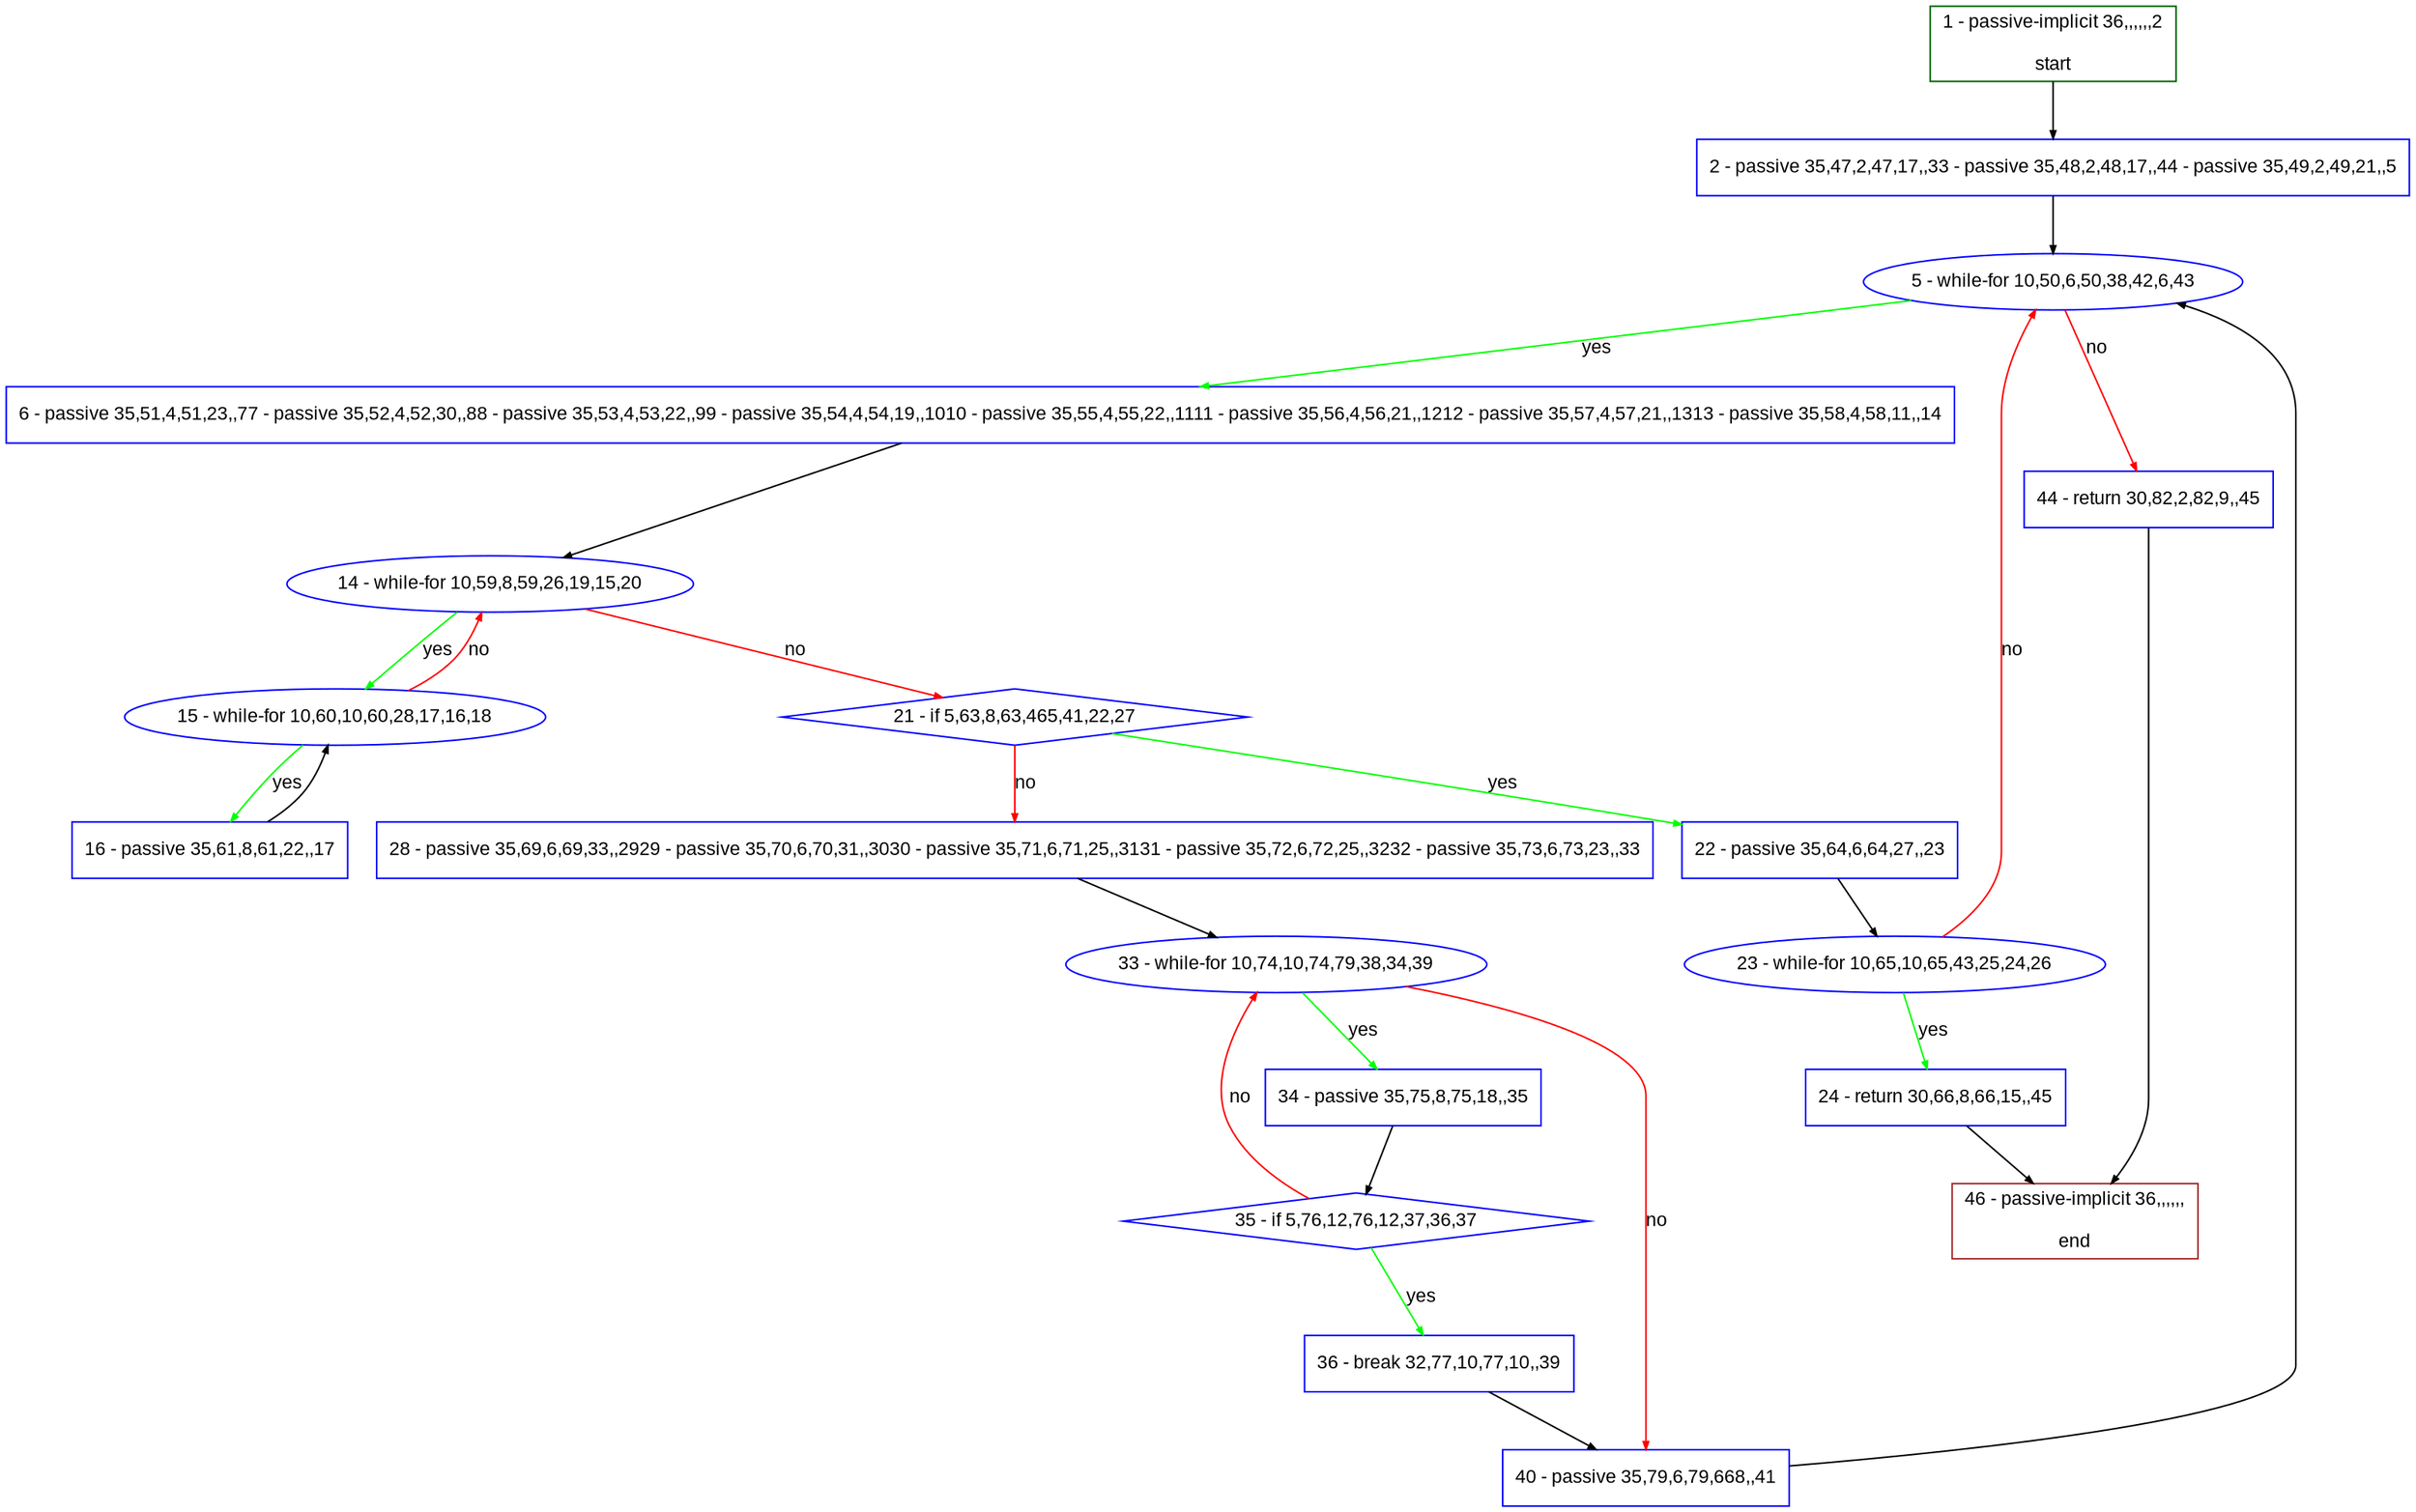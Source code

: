 digraph "" {
  graph [pack="true", label="", fontsize="12", packmode="clust", fontname="Arial", fillcolor="#FFFFCC", bgcolor="white", style="rounded,filled", compound="true"];
  node [node_initialized="no", label="", color="grey", fontsize="12", fillcolor="white", fontname="Arial", style="filled", shape="rectangle", compound="true", fixedsize="false"];
  edge [fontcolor="black", arrowhead="normal", arrowtail="none", arrowsize="0.5", ltail="", label="", color="black", fontsize="12", lhead="", fontname="Arial", dir="forward", compound="true"];
  __N1 [label="2 - passive 35,47,2,47,17,,33 - passive 35,48,2,48,17,,44 - passive 35,49,2,49,21,,5", color="#0000ff", fillcolor="#ffffff", style="filled", shape="box"];
  __N2 [label="1 - passive-implicit 36,,,,,,2\n\nstart", color="#006400", fillcolor="#ffffff", style="filled", shape="box"];
  __N3 [label="5 - while-for 10,50,6,50,38,42,6,43", color="#0000ff", fillcolor="#ffffff", style="filled", shape="oval"];
  __N4 [label="6 - passive 35,51,4,51,23,,77 - passive 35,52,4,52,30,,88 - passive 35,53,4,53,22,,99 - passive 35,54,4,54,19,,1010 - passive 35,55,4,55,22,,1111 - passive 35,56,4,56,21,,1212 - passive 35,57,4,57,21,,1313 - passive 35,58,4,58,11,,14", color="#0000ff", fillcolor="#ffffff", style="filled", shape="box"];
  __N5 [label="44 - return 30,82,2,82,9,,45", color="#0000ff", fillcolor="#ffffff", style="filled", shape="box"];
  __N6 [label="14 - while-for 10,59,8,59,26,19,15,20", color="#0000ff", fillcolor="#ffffff", style="filled", shape="oval"];
  __N7 [label="15 - while-for 10,60,10,60,28,17,16,18", color="#0000ff", fillcolor="#ffffff", style="filled", shape="oval"];
  __N8 [label="21 - if 5,63,8,63,465,41,22,27", color="#0000ff", fillcolor="#ffffff", style="filled", shape="diamond"];
  __N9 [label="16 - passive 35,61,8,61,22,,17", color="#0000ff", fillcolor="#ffffff", style="filled", shape="box"];
  __N10 [label="22 - passive 35,64,6,64,27,,23", color="#0000ff", fillcolor="#ffffff", style="filled", shape="box"];
  __N11 [label="28 - passive 35,69,6,69,33,,2929 - passive 35,70,6,70,31,,3030 - passive 35,71,6,71,25,,3131 - passive 35,72,6,72,25,,3232 - passive 35,73,6,73,23,,33", color="#0000ff", fillcolor="#ffffff", style="filled", shape="box"];
  __N12 [label="23 - while-for 10,65,10,65,43,25,24,26", color="#0000ff", fillcolor="#ffffff", style="filled", shape="oval"];
  __N13 [label="24 - return 30,66,8,66,15,,45", color="#0000ff", fillcolor="#ffffff", style="filled", shape="box"];
  __N14 [label="46 - passive-implicit 36,,,,,,\n\nend", color="#a52a2a", fillcolor="#ffffff", style="filled", shape="box"];
  __N15 [label="33 - while-for 10,74,10,74,79,38,34,39", color="#0000ff", fillcolor="#ffffff", style="filled", shape="oval"];
  __N16 [label="34 - passive 35,75,8,75,18,,35", color="#0000ff", fillcolor="#ffffff", style="filled", shape="box"];
  __N17 [label="40 - passive 35,79,6,79,668,,41", color="#0000ff", fillcolor="#ffffff", style="filled", shape="box"];
  __N18 [label="35 - if 5,76,12,76,12,37,36,37", color="#0000ff", fillcolor="#ffffff", style="filled", shape="diamond"];
  __N19 [label="36 - break 32,77,10,77,10,,39", color="#0000ff", fillcolor="#ffffff", style="filled", shape="box"];
  __N2 -> __N1 [arrowhead="normal", arrowtail="none", color="#000000", label="", dir="forward"];
  __N1 -> __N3 [arrowhead="normal", arrowtail="none", color="#000000", label="", dir="forward"];
  __N3 -> __N4 [arrowhead="normal", arrowtail="none", color="#00ff00", label="yes", dir="forward"];
  __N3 -> __N5 [arrowhead="normal", arrowtail="none", color="#ff0000", label="no", dir="forward"];
  __N4 -> __N6 [arrowhead="normal", arrowtail="none", color="#000000", label="", dir="forward"];
  __N6 -> __N7 [arrowhead="normal", arrowtail="none", color="#00ff00", label="yes", dir="forward"];
  __N7 -> __N6 [arrowhead="normal", arrowtail="none", color="#ff0000", label="no", dir="forward"];
  __N6 -> __N8 [arrowhead="normal", arrowtail="none", color="#ff0000", label="no", dir="forward"];
  __N7 -> __N9 [arrowhead="normal", arrowtail="none", color="#00ff00", label="yes", dir="forward"];
  __N9 -> __N7 [arrowhead="normal", arrowtail="none", color="#000000", label="", dir="forward"];
  __N8 -> __N10 [arrowhead="normal", arrowtail="none", color="#00ff00", label="yes", dir="forward"];
  __N8 -> __N11 [arrowhead="normal", arrowtail="none", color="#ff0000", label="no", dir="forward"];
  __N10 -> __N12 [arrowhead="normal", arrowtail="none", color="#000000", label="", dir="forward"];
  __N12 -> __N3 [arrowhead="normal", arrowtail="none", color="#ff0000", label="no", dir="forward"];
  __N12 -> __N13 [arrowhead="normal", arrowtail="none", color="#00ff00", label="yes", dir="forward"];
  __N13 -> __N14 [arrowhead="normal", arrowtail="none", color="#000000", label="", dir="forward"];
  __N11 -> __N15 [arrowhead="normal", arrowtail="none", color="#000000", label="", dir="forward"];
  __N15 -> __N16 [arrowhead="normal", arrowtail="none", color="#00ff00", label="yes", dir="forward"];
  __N15 -> __N17 [arrowhead="normal", arrowtail="none", color="#ff0000", label="no", dir="forward"];
  __N16 -> __N18 [arrowhead="normal", arrowtail="none", color="#000000", label="", dir="forward"];
  __N18 -> __N15 [arrowhead="normal", arrowtail="none", color="#ff0000", label="no", dir="forward"];
  __N18 -> __N19 [arrowhead="normal", arrowtail="none", color="#00ff00", label="yes", dir="forward"];
  __N19 -> __N17 [arrowhead="normal", arrowtail="none", color="#000000", label="", dir="forward"];
  __N17 -> __N3 [arrowhead="normal", arrowtail="none", color="#000000", label="", dir="forward"];
  __N5 -> __N14 [arrowhead="normal", arrowtail="none", color="#000000", label="", dir="forward"];
}

